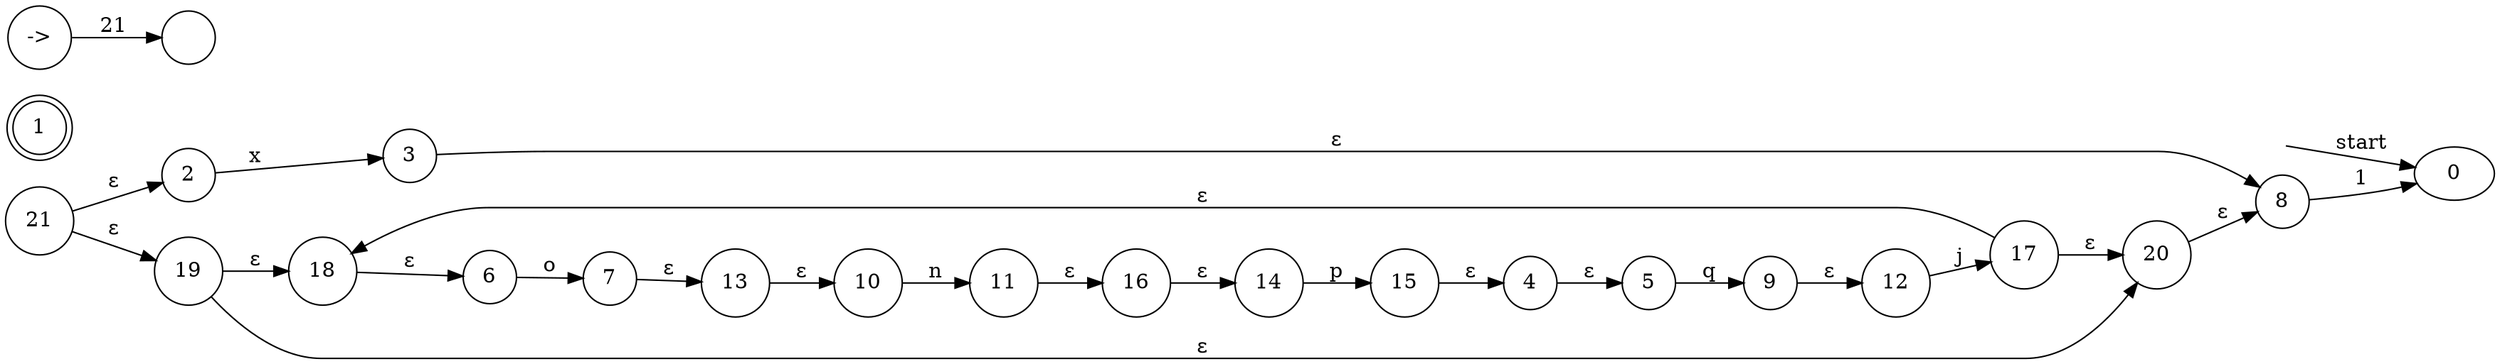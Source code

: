 digraph enfa {
    rankdir = LR;
    __start [style = invis, shape = point];
    __start -> "0" [ label = "start" ];
    node [shape = doublecircle]; "1"
    node [shape = circle];
    "2" -> "3" [ label = "x" ];
    "3" -> "8" [ label = "&epsilon;" ];
    "4" -> "5" [ label = "&epsilon;" ];
    "14" -> "15" [ label = "p" ];
    "6" -> "7" [ label = "o" ];
    "12" -> "17" [ label = "j" ];
    "11" -> "16" [ label = "&epsilon;" ];
    "5" -> "9" [ label = "q" ];
    "9" -> "12" [ label = "&epsilon;" ];
    "13" -> "10" [ label = "&epsilon;" ];
    "10" -> "11" [ label = "n" ];
    "15" -> "4" [ label = "&epsilon;" ];
    "->" -> "" [ label = "21" ];
    "16" -> "14" [ label = "&epsilon;" ];
    "21" -> "2" [ label = "&epsilon;" ];
    "21" -> "19" [ label = "&epsilon;" ];
    "18" -> "6" [ label = "&epsilon;" ];
    "7" -> "13" [ label = "&epsilon;" ];
    "20" -> "8" [ label = "&epsilon;" ];
    "19" -> "18" [ label = "&epsilon;" ];
    "19" -> "20" [ label = "&epsilon;" ];
    "17" -> "18" [ label = "&epsilon;" ];
    "17" -> "20" [ label = "&epsilon;" ];
    "8" -> "0" [ label = "1" ];
}
